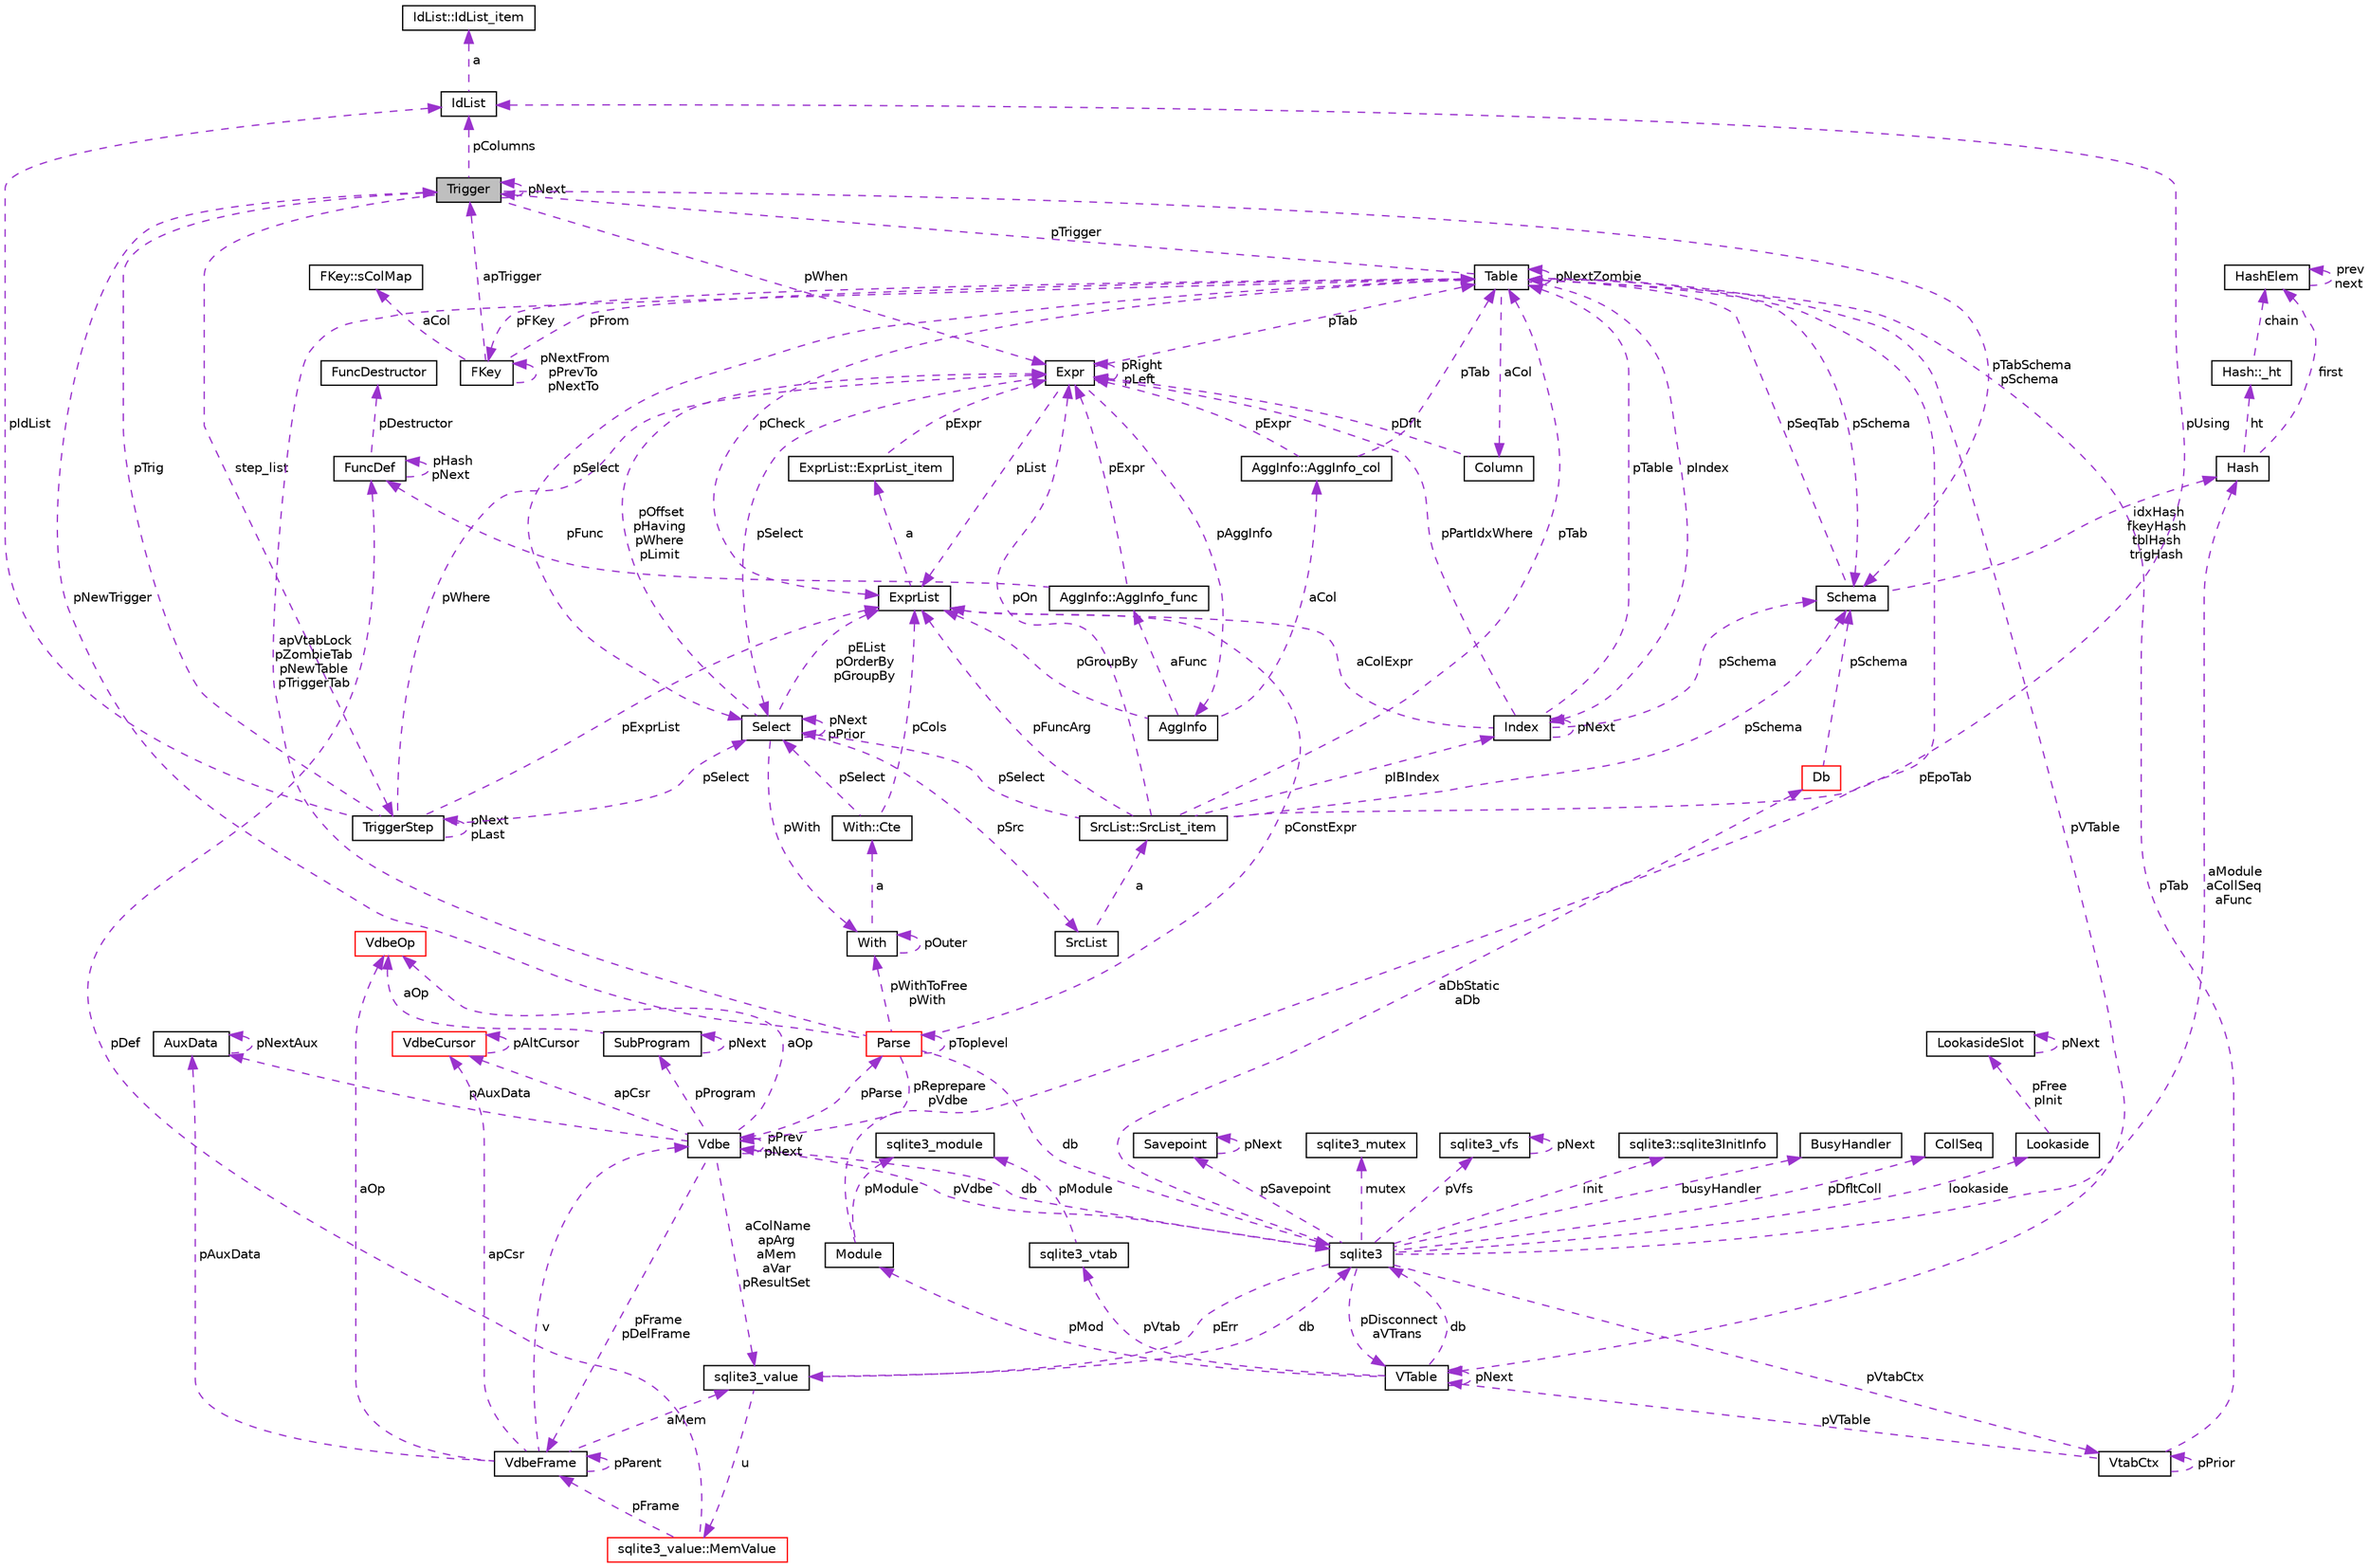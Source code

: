digraph "Trigger"
{
  edge [fontname="Helvetica",fontsize="10",labelfontname="Helvetica",labelfontsize="10"];
  node [fontname="Helvetica",fontsize="10",shape=record];
  Node1 [label="Trigger",height=0.2,width=0.4,color="black", fillcolor="grey75", style="filled", fontcolor="black"];
  Node2 -> Node1 [dir="back",color="darkorchid3",fontsize="10",style="dashed",label=" step_list" ,fontname="Helvetica"];
  Node2 [label="TriggerStep",height=0.2,width=0.4,color="black", fillcolor="white", style="filled",URL="$structTriggerStep.html"];
  Node2 -> Node2 [dir="back",color="darkorchid3",fontsize="10",style="dashed",label=" pNext\npLast" ,fontname="Helvetica"];
  Node3 -> Node2 [dir="back",color="darkorchid3",fontsize="10",style="dashed",label=" pWhere" ,fontname="Helvetica"];
  Node3 [label="Expr",height=0.2,width=0.4,color="black", fillcolor="white", style="filled",URL="$structExpr.html"];
  Node4 -> Node3 [dir="back",color="darkorchid3",fontsize="10",style="dashed",label=" pAggInfo" ,fontname="Helvetica"];
  Node4 [label="AggInfo",height=0.2,width=0.4,color="black", fillcolor="white", style="filled",URL="$structAggInfo.html"];
  Node5 -> Node4 [dir="back",color="darkorchid3",fontsize="10",style="dashed",label=" aCol" ,fontname="Helvetica"];
  Node5 [label="AggInfo::AggInfo_col",height=0.2,width=0.4,color="black", fillcolor="white", style="filled",URL="$structAggInfo_1_1AggInfo__col.html"];
  Node3 -> Node5 [dir="back",color="darkorchid3",fontsize="10",style="dashed",label=" pExpr" ,fontname="Helvetica"];
  Node6 -> Node5 [dir="back",color="darkorchid3",fontsize="10",style="dashed",label=" pTab" ,fontname="Helvetica"];
  Node6 [label="Table",height=0.2,width=0.4,color="black", fillcolor="white", style="filled",URL="$structTable.html"];
  Node7 -> Node6 [dir="back",color="darkorchid3",fontsize="10",style="dashed",label=" pSchema" ,fontname="Helvetica"];
  Node7 [label="Schema",height=0.2,width=0.4,color="black", fillcolor="white", style="filled",URL="$structSchema.html"];
  Node6 -> Node7 [dir="back",color="darkorchid3",fontsize="10",style="dashed",label=" pSeqTab" ,fontname="Helvetica"];
  Node8 -> Node7 [dir="back",color="darkorchid3",fontsize="10",style="dashed",label=" idxHash\nfkeyHash\ntblHash\ntrigHash" ,fontname="Helvetica"];
  Node8 [label="Hash",height=0.2,width=0.4,color="black", fillcolor="white", style="filled",URL="$structHash.html"];
  Node9 -> Node8 [dir="back",color="darkorchid3",fontsize="10",style="dashed",label=" ht" ,fontname="Helvetica"];
  Node9 [label="Hash::_ht",height=0.2,width=0.4,color="black", fillcolor="white", style="filled",URL="$structHash_1_1__ht.html"];
  Node10 -> Node9 [dir="back",color="darkorchid3",fontsize="10",style="dashed",label=" chain" ,fontname="Helvetica"];
  Node10 [label="HashElem",height=0.2,width=0.4,color="black", fillcolor="white", style="filled",URL="$structHashElem.html"];
  Node10 -> Node10 [dir="back",color="darkorchid3",fontsize="10",style="dashed",label=" prev\nnext" ,fontname="Helvetica"];
  Node10 -> Node8 [dir="back",color="darkorchid3",fontsize="10",style="dashed",label=" first" ,fontname="Helvetica"];
  Node11 -> Node6 [dir="back",color="darkorchid3",fontsize="10",style="dashed",label=" aCol" ,fontname="Helvetica"];
  Node11 [label="Column",height=0.2,width=0.4,color="black", fillcolor="white", style="filled",URL="$structColumn.html"];
  Node3 -> Node11 [dir="back",color="darkorchid3",fontsize="10",style="dashed",label=" pDflt" ,fontname="Helvetica"];
  Node12 -> Node6 [dir="back",color="darkorchid3",fontsize="10",style="dashed",label=" pFKey" ,fontname="Helvetica"];
  Node12 [label="FKey",height=0.2,width=0.4,color="black", fillcolor="white", style="filled",URL="$structFKey.html"];
  Node13 -> Node12 [dir="back",color="darkorchid3",fontsize="10",style="dashed",label=" aCol" ,fontname="Helvetica"];
  Node13 [label="FKey::sColMap",height=0.2,width=0.4,color="black", fillcolor="white", style="filled",URL="$structFKey_1_1sColMap.html"];
  Node12 -> Node12 [dir="back",color="darkorchid3",fontsize="10",style="dashed",label=" pNextFrom\npPrevTo\npNextTo" ,fontname="Helvetica"];
  Node6 -> Node12 [dir="back",color="darkorchid3",fontsize="10",style="dashed",label=" pFrom" ,fontname="Helvetica"];
  Node1 -> Node12 [dir="back",color="darkorchid3",fontsize="10",style="dashed",label=" apTrigger" ,fontname="Helvetica"];
  Node14 -> Node6 [dir="back",color="darkorchid3",fontsize="10",style="dashed",label=" pVTable" ,fontname="Helvetica"];
  Node14 [label="VTable",height=0.2,width=0.4,color="black", fillcolor="white", style="filled",URL="$structVTable.html"];
  Node15 -> Node14 [dir="back",color="darkorchid3",fontsize="10",style="dashed",label=" db" ,fontname="Helvetica"];
  Node15 [label="sqlite3",height=0.2,width=0.4,color="black", fillcolor="white", style="filled",URL="$structsqlite3.html"];
  Node16 -> Node15 [dir="back",color="darkorchid3",fontsize="10",style="dashed",label=" pVdbe" ,fontname="Helvetica"];
  Node16 [label="Vdbe",height=0.2,width=0.4,color="black", fillcolor="white", style="filled",URL="$structVdbe.html"];
  Node16 -> Node16 [dir="back",color="darkorchid3",fontsize="10",style="dashed",label=" pPrev\npNext" ,fontname="Helvetica"];
  Node15 -> Node16 [dir="back",color="darkorchid3",fontsize="10",style="dashed",label=" db" ,fontname="Helvetica"];
  Node17 -> Node16 [dir="back",color="darkorchid3",fontsize="10",style="dashed",label=" aColName\napArg\naMem\naVar\npResultSet" ,fontname="Helvetica"];
  Node17 [label="sqlite3_value",height=0.2,width=0.4,color="black", fillcolor="white", style="filled",URL="$structsqlite3__value.html"];
  Node15 -> Node17 [dir="back",color="darkorchid3",fontsize="10",style="dashed",label=" db" ,fontname="Helvetica"];
  Node18 -> Node17 [dir="back",color="darkorchid3",fontsize="10",style="dashed",label=" u" ,fontname="Helvetica"];
  Node18 [label="sqlite3_value::MemValue",height=0.2,width=0.4,color="red", fillcolor="white", style="filled",URL="$unionsqlite3__value_1_1MemValue.html"];
  Node19 -> Node18 [dir="back",color="darkorchid3",fontsize="10",style="dashed",label=" pFrame" ,fontname="Helvetica"];
  Node19 [label="VdbeFrame",height=0.2,width=0.4,color="black", fillcolor="white", style="filled",URL="$structVdbeFrame.html"];
  Node16 -> Node19 [dir="back",color="darkorchid3",fontsize="10",style="dashed",label=" v" ,fontname="Helvetica"];
  Node17 -> Node19 [dir="back",color="darkorchid3",fontsize="10",style="dashed",label=" aMem" ,fontname="Helvetica"];
  Node19 -> Node19 [dir="back",color="darkorchid3",fontsize="10",style="dashed",label=" pParent" ,fontname="Helvetica"];
  Node20 -> Node19 [dir="back",color="darkorchid3",fontsize="10",style="dashed",label=" pAuxData" ,fontname="Helvetica"];
  Node20 [label="AuxData",height=0.2,width=0.4,color="black", fillcolor="white", style="filled",URL="$structAuxData.html"];
  Node20 -> Node20 [dir="back",color="darkorchid3",fontsize="10",style="dashed",label=" pNextAux" ,fontname="Helvetica"];
  Node21 -> Node19 [dir="back",color="darkorchid3",fontsize="10",style="dashed",label=" apCsr" ,fontname="Helvetica"];
  Node21 [label="VdbeCursor",height=0.2,width=0.4,color="red", fillcolor="white", style="filled",URL="$structVdbeCursor.html"];
  Node21 -> Node21 [dir="back",color="darkorchid3",fontsize="10",style="dashed",label=" pAltCursor" ,fontname="Helvetica"];
  Node22 -> Node19 [dir="back",color="darkorchid3",fontsize="10",style="dashed",label=" aOp" ,fontname="Helvetica"];
  Node22 [label="VdbeOp",height=0.2,width=0.4,color="red", fillcolor="white", style="filled",URL="$structVdbeOp.html"];
  Node23 -> Node18 [dir="back",color="darkorchid3",fontsize="10",style="dashed",label=" pDef" ,fontname="Helvetica"];
  Node23 [label="FuncDef",height=0.2,width=0.4,color="black", fillcolor="white", style="filled",URL="$structFuncDef.html"];
  Node24 -> Node23 [dir="back",color="darkorchid3",fontsize="10",style="dashed",label=" pDestructor" ,fontname="Helvetica"];
  Node24 [label="FuncDestructor",height=0.2,width=0.4,color="black", fillcolor="white", style="filled",URL="$structFuncDestructor.html"];
  Node23 -> Node23 [dir="back",color="darkorchid3",fontsize="10",style="dashed",label=" pHash\npNext" ,fontname="Helvetica"];
  Node19 -> Node16 [dir="back",color="darkorchid3",fontsize="10",style="dashed",label=" pFrame\npDelFrame" ,fontname="Helvetica"];
  Node20 -> Node16 [dir="back",color="darkorchid3",fontsize="10",style="dashed",label=" pAuxData" ,fontname="Helvetica"];
  Node25 -> Node16 [dir="back",color="darkorchid3",fontsize="10",style="dashed",label=" pProgram" ,fontname="Helvetica"];
  Node25 [label="SubProgram",height=0.2,width=0.4,color="black", fillcolor="white", style="filled",URL="$structSubProgram.html"];
  Node25 -> Node25 [dir="back",color="darkorchid3",fontsize="10",style="dashed",label=" pNext" ,fontname="Helvetica"];
  Node22 -> Node25 [dir="back",color="darkorchid3",fontsize="10",style="dashed",label=" aOp" ,fontname="Helvetica"];
  Node21 -> Node16 [dir="back",color="darkorchid3",fontsize="10",style="dashed",label=" apCsr" ,fontname="Helvetica"];
  Node26 -> Node16 [dir="back",color="darkorchid3",fontsize="10",style="dashed",label=" pParse" ,fontname="Helvetica"];
  Node26 [label="Parse",height=0.2,width=0.4,color="red", fillcolor="white", style="filled",URL="$structParse.html"];
  Node16 -> Node26 [dir="back",color="darkorchid3",fontsize="10",style="dashed",label=" pReprepare\npVdbe" ,fontname="Helvetica"];
  Node15 -> Node26 [dir="back",color="darkorchid3",fontsize="10",style="dashed",label=" db" ,fontname="Helvetica"];
  Node27 -> Node26 [dir="back",color="darkorchid3",fontsize="10",style="dashed",label=" pWithToFree\npWith" ,fontname="Helvetica"];
  Node27 [label="With",height=0.2,width=0.4,color="black", fillcolor="white", style="filled",URL="$structWith.html"];
  Node28 -> Node27 [dir="back",color="darkorchid3",fontsize="10",style="dashed",label=" a" ,fontname="Helvetica"];
  Node28 [label="With::Cte",height=0.2,width=0.4,color="black", fillcolor="white", style="filled",URL="$structWith_1_1Cte.html"];
  Node29 -> Node28 [dir="back",color="darkorchid3",fontsize="10",style="dashed",label=" pSelect" ,fontname="Helvetica"];
  Node29 [label="Select",height=0.2,width=0.4,color="black", fillcolor="white", style="filled",URL="$structSelect.html"];
  Node3 -> Node29 [dir="back",color="darkorchid3",fontsize="10",style="dashed",label=" pOffset\npHaving\npWhere\npLimit" ,fontname="Helvetica"];
  Node27 -> Node29 [dir="back",color="darkorchid3",fontsize="10",style="dashed",label=" pWith" ,fontname="Helvetica"];
  Node29 -> Node29 [dir="back",color="darkorchid3",fontsize="10",style="dashed",label=" pNext\npPrior" ,fontname="Helvetica"];
  Node30 -> Node29 [dir="back",color="darkorchid3",fontsize="10",style="dashed",label=" pSrc" ,fontname="Helvetica"];
  Node30 [label="SrcList",height=0.2,width=0.4,color="black", fillcolor="white", style="filled",URL="$structSrcList.html"];
  Node31 -> Node30 [dir="back",color="darkorchid3",fontsize="10",style="dashed",label=" a" ,fontname="Helvetica"];
  Node31 [label="SrcList::SrcList_item",height=0.2,width=0.4,color="black", fillcolor="white", style="filled",URL="$structSrcList_1_1SrcList__item.html"];
  Node7 -> Node31 [dir="back",color="darkorchid3",fontsize="10",style="dashed",label=" pSchema" ,fontname="Helvetica"];
  Node3 -> Node31 [dir="back",color="darkorchid3",fontsize="10",style="dashed",label=" pOn" ,fontname="Helvetica"];
  Node32 -> Node31 [dir="back",color="darkorchid3",fontsize="10",style="dashed",label=" pUsing" ,fontname="Helvetica"];
  Node32 [label="IdList",height=0.2,width=0.4,color="black", fillcolor="white", style="filled",URL="$structIdList.html"];
  Node33 -> Node32 [dir="back",color="darkorchid3",fontsize="10",style="dashed",label=" a" ,fontname="Helvetica"];
  Node33 [label="IdList::IdList_item",height=0.2,width=0.4,color="black", fillcolor="white", style="filled",URL="$structIdList_1_1IdList__item.html"];
  Node6 -> Node31 [dir="back",color="darkorchid3",fontsize="10",style="dashed",label=" pTab" ,fontname="Helvetica"];
  Node29 -> Node31 [dir="back",color="darkorchid3",fontsize="10",style="dashed",label=" pSelect" ,fontname="Helvetica"];
  Node34 -> Node31 [dir="back",color="darkorchid3",fontsize="10",style="dashed",label=" pIBIndex" ,fontname="Helvetica"];
  Node34 [label="Index",height=0.2,width=0.4,color="black", fillcolor="white", style="filled",URL="$structIndex.html"];
  Node7 -> Node34 [dir="back",color="darkorchid3",fontsize="10",style="dashed",label=" pSchema" ,fontname="Helvetica"];
  Node3 -> Node34 [dir="back",color="darkorchid3",fontsize="10",style="dashed",label=" pPartIdxWhere" ,fontname="Helvetica"];
  Node6 -> Node34 [dir="back",color="darkorchid3",fontsize="10",style="dashed",label=" pTable" ,fontname="Helvetica"];
  Node35 -> Node34 [dir="back",color="darkorchid3",fontsize="10",style="dashed",label=" aColExpr" ,fontname="Helvetica"];
  Node35 [label="ExprList",height=0.2,width=0.4,color="black", fillcolor="white", style="filled",URL="$structExprList.html"];
  Node36 -> Node35 [dir="back",color="darkorchid3",fontsize="10",style="dashed",label=" a" ,fontname="Helvetica"];
  Node36 [label="ExprList::ExprList_item",height=0.2,width=0.4,color="black", fillcolor="white", style="filled",URL="$structExprList_1_1ExprList__item.html"];
  Node3 -> Node36 [dir="back",color="darkorchid3",fontsize="10",style="dashed",label=" pExpr" ,fontname="Helvetica"];
  Node34 -> Node34 [dir="back",color="darkorchid3",fontsize="10",style="dashed",label=" pNext" ,fontname="Helvetica"];
  Node35 -> Node31 [dir="back",color="darkorchid3",fontsize="10",style="dashed",label=" pFuncArg" ,fontname="Helvetica"];
  Node35 -> Node29 [dir="back",color="darkorchid3",fontsize="10",style="dashed",label=" pEList\npOrderBy\npGroupBy" ,fontname="Helvetica"];
  Node35 -> Node28 [dir="back",color="darkorchid3",fontsize="10",style="dashed",label=" pCols" ,fontname="Helvetica"];
  Node27 -> Node27 [dir="back",color="darkorchid3",fontsize="10",style="dashed",label=" pOuter" ,fontname="Helvetica"];
  Node6 -> Node26 [dir="back",color="darkorchid3",fontsize="10",style="dashed",label=" apVtabLock\npZombieTab\npNewTable\npTriggerTab" ,fontname="Helvetica"];
  Node1 -> Node26 [dir="back",color="darkorchid3",fontsize="10",style="dashed",label=" pNewTrigger" ,fontname="Helvetica"];
  Node35 -> Node26 [dir="back",color="darkorchid3",fontsize="10",style="dashed",label=" pConstExpr" ,fontname="Helvetica"];
  Node26 -> Node26 [dir="back",color="darkorchid3",fontsize="10",style="dashed",label=" pToplevel" ,fontname="Helvetica"];
  Node22 -> Node16 [dir="back",color="darkorchid3",fontsize="10",style="dashed",label=" aOp" ,fontname="Helvetica"];
  Node37 -> Node15 [dir="back",color="darkorchid3",fontsize="10",style="dashed",label=" pSavepoint" ,fontname="Helvetica"];
  Node37 [label="Savepoint",height=0.2,width=0.4,color="black", fillcolor="white", style="filled",URL="$structSavepoint.html"];
  Node37 -> Node37 [dir="back",color="darkorchid3",fontsize="10",style="dashed",label=" pNext" ,fontname="Helvetica"];
  Node38 -> Node15 [dir="back",color="darkorchid3",fontsize="10",style="dashed",label=" lookaside" ,fontname="Helvetica"];
  Node38 [label="Lookaside",height=0.2,width=0.4,color="black", fillcolor="white", style="filled",URL="$structLookaside.html"];
  Node39 -> Node38 [dir="back",color="darkorchid3",fontsize="10",style="dashed",label=" pFree\npInit" ,fontname="Helvetica"];
  Node39 [label="LookasideSlot",height=0.2,width=0.4,color="black", fillcolor="white", style="filled",URL="$structLookasideSlot.html"];
  Node39 -> Node39 [dir="back",color="darkorchid3",fontsize="10",style="dashed",label=" pNext" ,fontname="Helvetica"];
  Node17 -> Node15 [dir="back",color="darkorchid3",fontsize="10",style="dashed",label=" pErr" ,fontname="Helvetica"];
  Node40 -> Node15 [dir="back",color="darkorchid3",fontsize="10",style="dashed",label=" mutex" ,fontname="Helvetica"];
  Node40 [label="sqlite3_mutex",height=0.2,width=0.4,color="black", fillcolor="white", style="filled",URL="$structsqlite3__mutex.html"];
  Node41 -> Node15 [dir="back",color="darkorchid3",fontsize="10",style="dashed",label=" pVfs" ,fontname="Helvetica"];
  Node41 [label="sqlite3_vfs",height=0.2,width=0.4,color="black", fillcolor="white", style="filled",URL="$structsqlite3__vfs.html"];
  Node41 -> Node41 [dir="back",color="darkorchid3",fontsize="10",style="dashed",label=" pNext" ,fontname="Helvetica"];
  Node42 -> Node15 [dir="back",color="darkorchid3",fontsize="10",style="dashed",label=" init" ,fontname="Helvetica"];
  Node42 [label="sqlite3::sqlite3InitInfo",height=0.2,width=0.4,color="black", fillcolor="white", style="filled",URL="$structsqlite3_1_1sqlite3InitInfo.html"];
  Node43 -> Node15 [dir="back",color="darkorchid3",fontsize="10",style="dashed",label=" busyHandler" ,fontname="Helvetica"];
  Node43 [label="BusyHandler",height=0.2,width=0.4,color="black", fillcolor="white", style="filled",URL="$structBusyHandler.html"];
  Node44 -> Node15 [dir="back",color="darkorchid3",fontsize="10",style="dashed",label=" pVtabCtx" ,fontname="Helvetica"];
  Node44 [label="VtabCtx",height=0.2,width=0.4,color="black", fillcolor="white", style="filled",URL="$structVtabCtx.html"];
  Node44 -> Node44 [dir="back",color="darkorchid3",fontsize="10",style="dashed",label=" pPrior" ,fontname="Helvetica"];
  Node14 -> Node44 [dir="back",color="darkorchid3",fontsize="10",style="dashed",label=" pVTable" ,fontname="Helvetica"];
  Node6 -> Node44 [dir="back",color="darkorchid3",fontsize="10",style="dashed",label=" pTab" ,fontname="Helvetica"];
  Node45 -> Node15 [dir="back",color="darkorchid3",fontsize="10",style="dashed",label=" pDfltColl" ,fontname="Helvetica"];
  Node45 [label="CollSeq",height=0.2,width=0.4,color="black", fillcolor="white", style="filled",URL="$structCollSeq.html"];
  Node14 -> Node15 [dir="back",color="darkorchid3",fontsize="10",style="dashed",label=" pDisconnect\naVTrans" ,fontname="Helvetica"];
  Node46 -> Node15 [dir="back",color="darkorchid3",fontsize="10",style="dashed",label=" aDbStatic\naDb" ,fontname="Helvetica"];
  Node46 [label="Db",height=0.2,width=0.4,color="red", fillcolor="white", style="filled",URL="$structDb.html"];
  Node7 -> Node46 [dir="back",color="darkorchid3",fontsize="10",style="dashed",label=" pSchema" ,fontname="Helvetica"];
  Node8 -> Node15 [dir="back",color="darkorchid3",fontsize="10",style="dashed",label=" aModule\naCollSeq\naFunc" ,fontname="Helvetica"];
  Node14 -> Node14 [dir="back",color="darkorchid3",fontsize="10",style="dashed",label=" pNext" ,fontname="Helvetica"];
  Node47 -> Node14 [dir="back",color="darkorchid3",fontsize="10",style="dashed",label=" pMod" ,fontname="Helvetica"];
  Node47 [label="Module",height=0.2,width=0.4,color="black", fillcolor="white", style="filled",URL="$structModule.html"];
  Node48 -> Node47 [dir="back",color="darkorchid3",fontsize="10",style="dashed",label=" pModule" ,fontname="Helvetica"];
  Node48 [label="sqlite3_module",height=0.2,width=0.4,color="black", fillcolor="white", style="filled",URL="$structsqlite3__module.html"];
  Node6 -> Node47 [dir="back",color="darkorchid3",fontsize="10",style="dashed",label=" pEpoTab" ,fontname="Helvetica"];
  Node49 -> Node14 [dir="back",color="darkorchid3",fontsize="10",style="dashed",label=" pVtab" ,fontname="Helvetica"];
  Node49 [label="sqlite3_vtab",height=0.2,width=0.4,color="black", fillcolor="white", style="filled",URL="$structsqlite3__vtab.html"];
  Node48 -> Node49 [dir="back",color="darkorchid3",fontsize="10",style="dashed",label=" pModule" ,fontname="Helvetica"];
  Node6 -> Node6 [dir="back",color="darkorchid3",fontsize="10",style="dashed",label=" pNextZombie" ,fontname="Helvetica"];
  Node1 -> Node6 [dir="back",color="darkorchid3",fontsize="10",style="dashed",label=" pTrigger" ,fontname="Helvetica"];
  Node29 -> Node6 [dir="back",color="darkorchid3",fontsize="10",style="dashed",label=" pSelect" ,fontname="Helvetica"];
  Node35 -> Node6 [dir="back",color="darkorchid3",fontsize="10",style="dashed",label=" pCheck" ,fontname="Helvetica"];
  Node34 -> Node6 [dir="back",color="darkorchid3",fontsize="10",style="dashed",label=" pIndex" ,fontname="Helvetica"];
  Node50 -> Node4 [dir="back",color="darkorchid3",fontsize="10",style="dashed",label=" aFunc" ,fontname="Helvetica"];
  Node50 [label="AggInfo::AggInfo_func",height=0.2,width=0.4,color="black", fillcolor="white", style="filled",URL="$structAggInfo_1_1AggInfo__func.html"];
  Node3 -> Node50 [dir="back",color="darkorchid3",fontsize="10",style="dashed",label=" pExpr" ,fontname="Helvetica"];
  Node23 -> Node50 [dir="back",color="darkorchid3",fontsize="10",style="dashed",label=" pFunc" ,fontname="Helvetica"];
  Node35 -> Node4 [dir="back",color="darkorchid3",fontsize="10",style="dashed",label=" pGroupBy" ,fontname="Helvetica"];
  Node3 -> Node3 [dir="back",color="darkorchid3",fontsize="10",style="dashed",label=" pRight\npLeft" ,fontname="Helvetica"];
  Node6 -> Node3 [dir="back",color="darkorchid3",fontsize="10",style="dashed",label=" pTab" ,fontname="Helvetica"];
  Node29 -> Node3 [dir="back",color="darkorchid3",fontsize="10",style="dashed",label=" pSelect" ,fontname="Helvetica"];
  Node35 -> Node3 [dir="back",color="darkorchid3",fontsize="10",style="dashed",label=" pList" ,fontname="Helvetica"];
  Node32 -> Node2 [dir="back",color="darkorchid3",fontsize="10",style="dashed",label=" pIdList" ,fontname="Helvetica"];
  Node29 -> Node2 [dir="back",color="darkorchid3",fontsize="10",style="dashed",label=" pSelect" ,fontname="Helvetica"];
  Node1 -> Node2 [dir="back",color="darkorchid3",fontsize="10",style="dashed",label=" pTrig" ,fontname="Helvetica"];
  Node35 -> Node2 [dir="back",color="darkorchid3",fontsize="10",style="dashed",label=" pExprList" ,fontname="Helvetica"];
  Node7 -> Node1 [dir="back",color="darkorchid3",fontsize="10",style="dashed",label=" pTabSchema\npSchema" ,fontname="Helvetica"];
  Node3 -> Node1 [dir="back",color="darkorchid3",fontsize="10",style="dashed",label=" pWhen" ,fontname="Helvetica"];
  Node32 -> Node1 [dir="back",color="darkorchid3",fontsize="10",style="dashed",label=" pColumns" ,fontname="Helvetica"];
  Node1 -> Node1 [dir="back",color="darkorchid3",fontsize="10",style="dashed",label=" pNext" ,fontname="Helvetica"];
}
